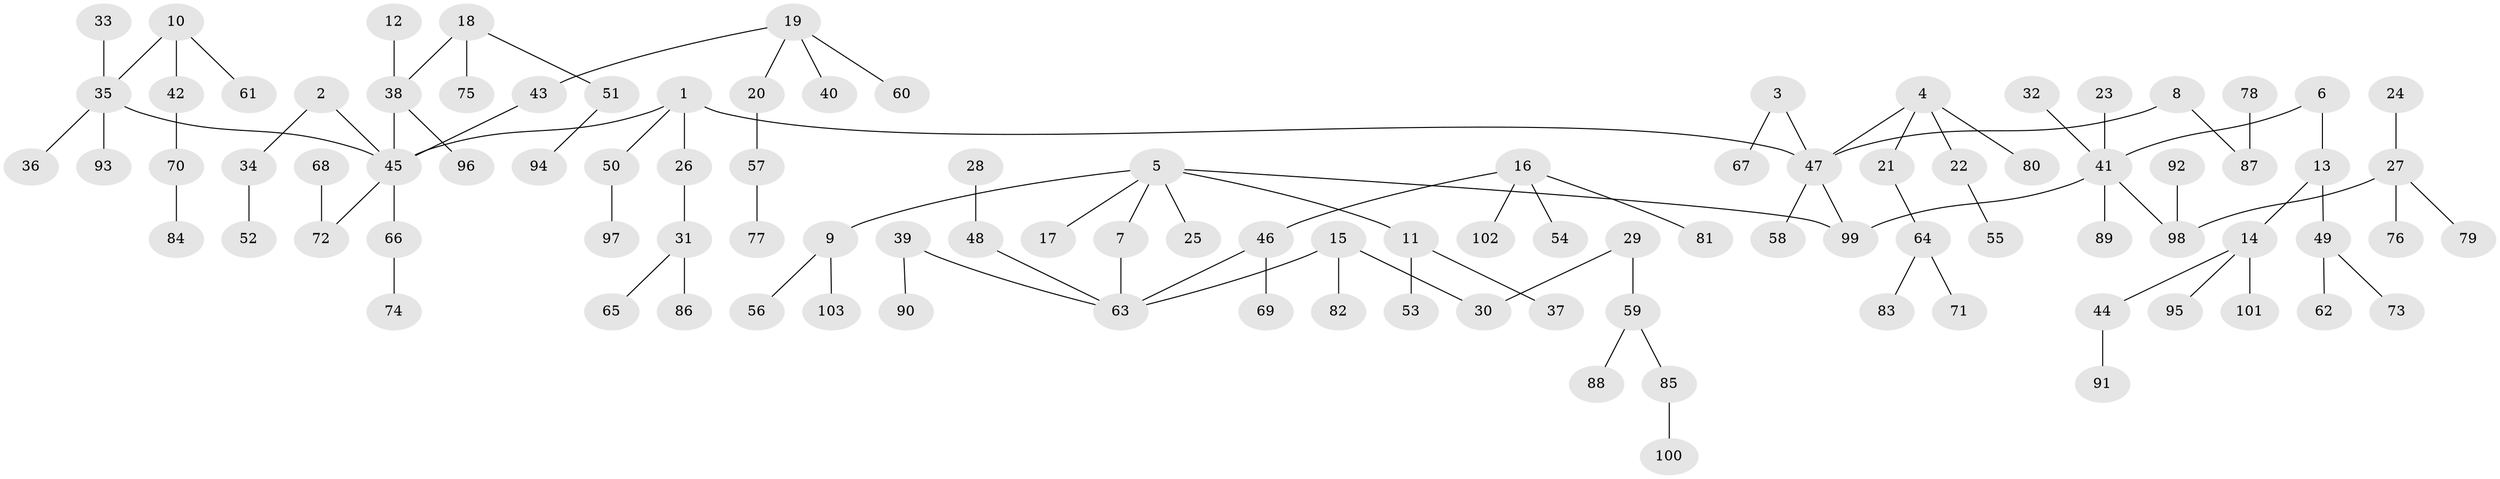 // original degree distribution, {4: 0.06164383561643835, 8: 0.00684931506849315, 7: 0.0136986301369863, 2: 0.23972602739726026, 3: 0.136986301369863, 6: 0.02054794520547945, 5: 0.0136986301369863, 1: 0.5068493150684932}
// Generated by graph-tools (version 1.1) at 2025/37/03/04/25 23:37:28]
// undirected, 103 vertices, 102 edges
graph export_dot {
  node [color=gray90,style=filled];
  1;
  2;
  3;
  4;
  5;
  6;
  7;
  8;
  9;
  10;
  11;
  12;
  13;
  14;
  15;
  16;
  17;
  18;
  19;
  20;
  21;
  22;
  23;
  24;
  25;
  26;
  27;
  28;
  29;
  30;
  31;
  32;
  33;
  34;
  35;
  36;
  37;
  38;
  39;
  40;
  41;
  42;
  43;
  44;
  45;
  46;
  47;
  48;
  49;
  50;
  51;
  52;
  53;
  54;
  55;
  56;
  57;
  58;
  59;
  60;
  61;
  62;
  63;
  64;
  65;
  66;
  67;
  68;
  69;
  70;
  71;
  72;
  73;
  74;
  75;
  76;
  77;
  78;
  79;
  80;
  81;
  82;
  83;
  84;
  85;
  86;
  87;
  88;
  89;
  90;
  91;
  92;
  93;
  94;
  95;
  96;
  97;
  98;
  99;
  100;
  101;
  102;
  103;
  1 -- 26 [weight=1.0];
  1 -- 45 [weight=1.0];
  1 -- 47 [weight=1.0];
  1 -- 50 [weight=1.0];
  2 -- 34 [weight=1.0];
  2 -- 45 [weight=1.0];
  3 -- 47 [weight=1.0];
  3 -- 67 [weight=1.0];
  4 -- 21 [weight=1.0];
  4 -- 22 [weight=1.0];
  4 -- 47 [weight=1.0];
  4 -- 80 [weight=1.0];
  5 -- 7 [weight=1.0];
  5 -- 9 [weight=1.0];
  5 -- 11 [weight=1.0];
  5 -- 17 [weight=1.0];
  5 -- 25 [weight=1.0];
  5 -- 99 [weight=1.0];
  6 -- 13 [weight=1.0];
  6 -- 41 [weight=1.0];
  7 -- 63 [weight=1.0];
  8 -- 47 [weight=1.0];
  8 -- 87 [weight=1.0];
  9 -- 56 [weight=1.0];
  9 -- 103 [weight=1.0];
  10 -- 35 [weight=1.0];
  10 -- 42 [weight=1.0];
  10 -- 61 [weight=1.0];
  11 -- 37 [weight=1.0];
  11 -- 53 [weight=1.0];
  12 -- 38 [weight=1.0];
  13 -- 14 [weight=1.0];
  13 -- 49 [weight=1.0];
  14 -- 44 [weight=1.0];
  14 -- 95 [weight=1.0];
  14 -- 101 [weight=1.0];
  15 -- 30 [weight=1.0];
  15 -- 63 [weight=1.0];
  15 -- 82 [weight=1.0];
  16 -- 46 [weight=1.0];
  16 -- 54 [weight=1.0];
  16 -- 81 [weight=1.0];
  16 -- 102 [weight=1.0];
  18 -- 38 [weight=1.0];
  18 -- 51 [weight=1.0];
  18 -- 75 [weight=1.0];
  19 -- 20 [weight=1.0];
  19 -- 40 [weight=1.0];
  19 -- 43 [weight=1.0];
  19 -- 60 [weight=1.0];
  20 -- 57 [weight=1.0];
  21 -- 64 [weight=1.0];
  22 -- 55 [weight=1.0];
  23 -- 41 [weight=1.0];
  24 -- 27 [weight=1.0];
  26 -- 31 [weight=1.0];
  27 -- 76 [weight=1.0];
  27 -- 79 [weight=1.0];
  27 -- 98 [weight=1.0];
  28 -- 48 [weight=1.0];
  29 -- 30 [weight=1.0];
  29 -- 59 [weight=1.0];
  31 -- 65 [weight=1.0];
  31 -- 86 [weight=1.0];
  32 -- 41 [weight=1.0];
  33 -- 35 [weight=1.0];
  34 -- 52 [weight=1.0];
  35 -- 36 [weight=1.0];
  35 -- 45 [weight=1.0];
  35 -- 93 [weight=1.0];
  38 -- 45 [weight=1.0];
  38 -- 96 [weight=1.0];
  39 -- 63 [weight=1.0];
  39 -- 90 [weight=1.0];
  41 -- 89 [weight=1.0];
  41 -- 98 [weight=1.0];
  41 -- 99 [weight=1.0];
  42 -- 70 [weight=1.0];
  43 -- 45 [weight=1.0];
  44 -- 91 [weight=1.0];
  45 -- 66 [weight=1.0];
  45 -- 72 [weight=1.0];
  46 -- 63 [weight=1.0];
  46 -- 69 [weight=1.0];
  47 -- 58 [weight=1.0];
  47 -- 99 [weight=1.0];
  48 -- 63 [weight=1.0];
  49 -- 62 [weight=1.0];
  49 -- 73 [weight=1.0];
  50 -- 97 [weight=1.0];
  51 -- 94 [weight=1.0];
  57 -- 77 [weight=1.0];
  59 -- 85 [weight=1.0];
  59 -- 88 [weight=1.0];
  64 -- 71 [weight=1.0];
  64 -- 83 [weight=1.0];
  66 -- 74 [weight=1.0];
  68 -- 72 [weight=1.0];
  70 -- 84 [weight=1.0];
  78 -- 87 [weight=1.0];
  85 -- 100 [weight=1.0];
  92 -- 98 [weight=1.0];
}
